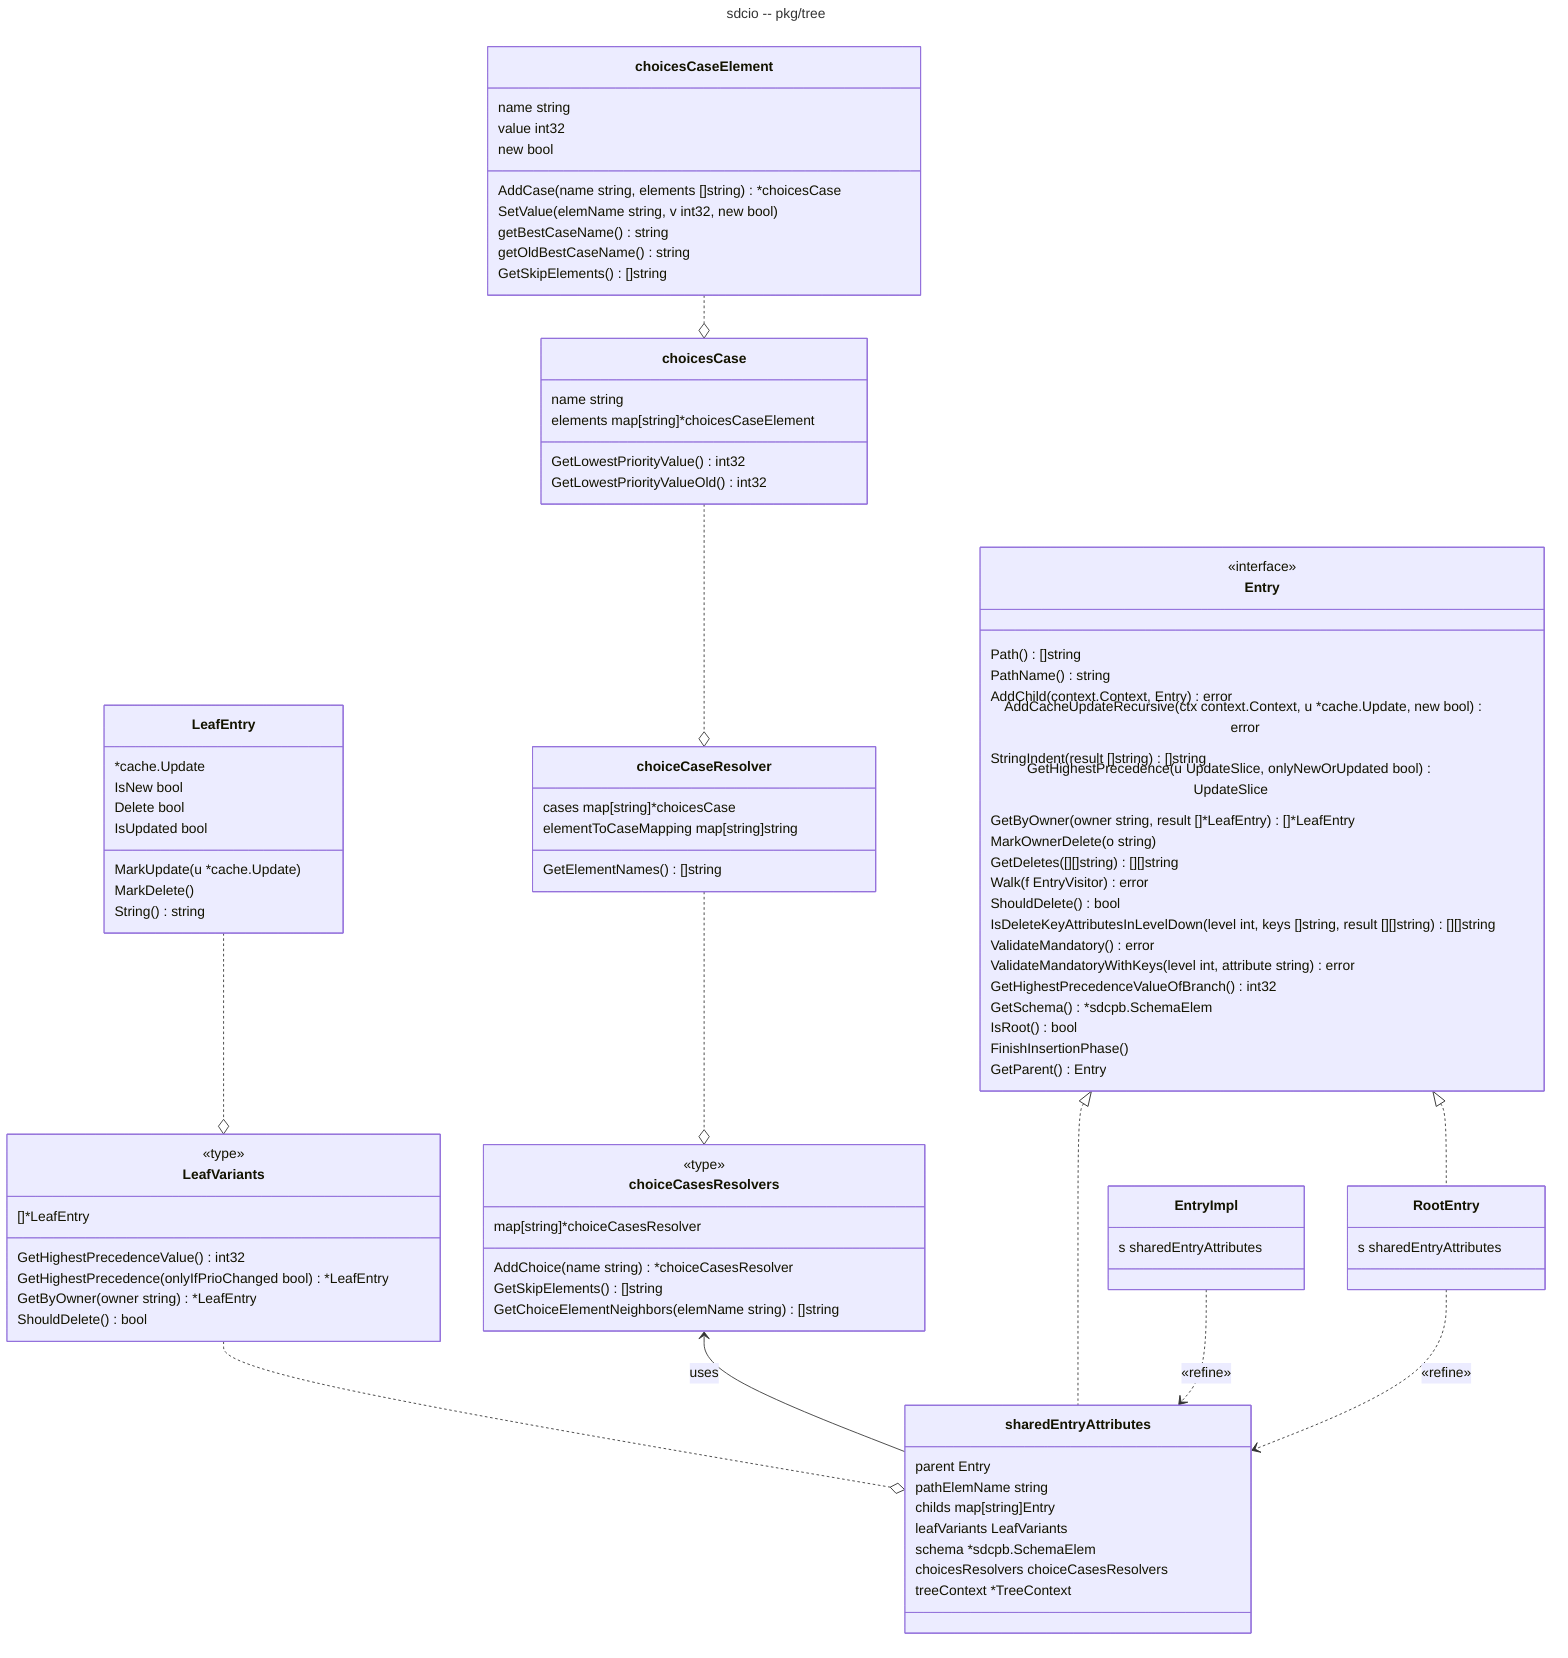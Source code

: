 ---
title: sdcio -- pkg/tree
---
classDiagram

    class sharedEntryAttributes {
        parent Entry
        pathElemName string
        childs map[string]Entry
        leafVariants LeafVariants
        schema *sdcpb.SchemaElem
        choicesResolvers choiceCasesResolvers
        treeContext *TreeContext
    }

    class Entry {
        <<interface>>
	    Path() []string
        PathName() string
        AddChild(context.Context, Entry) error
        AddCacheUpdateRecursive(ctx context.Context, u *cache.Update, new bool) error
        StringIndent(result []string) []string
        GetHighestPrecedence(u UpdateSlice, onlyNewOrUpdated bool) UpdateSlice
        GetByOwner(owner string, result []*LeafEntry) []*LeafEntry
        MarkOwnerDelete(o string)
        GetDeletes([][]string) [][]string
        Walk(f EntryVisitor) error
        ShouldDelete() bool
        IsDeleteKeyAttributesInLevelDown(level int, keys []string, result [][]string) [][]string
        ValidateMandatory() error
        ValidateMandatoryWithKeys(level int, attribute string) error
        GetHighestPrecedenceValueOfBranch() int32
        GetSchema() *sdcpb.SchemaElem
        IsRoot() bool
        FinishInsertionPhase()
        GetParent() Entry
    }

    class EntryImpl {
        s sharedEntryAttributes
    }

    class RootEntry {
        s sharedEntryAttributes
    }



    class LeafVariants {
        <<type>>
        []*LeafEntry

        GetHighestPrecedenceValue() int32
        GetHighestPrecedence(onlyIfPrioChanged bool) *LeafEntry
        GetByOwner(owner string) *LeafEntry
        ShouldDelete() bool
    }

    class LeafEntry {
        *cache.Update
        IsNew     bool
        Delete    bool
        IsUpdated bool
        MarkUpdate(u *cache.Update)
        MarkDelete()
        String() string
    }

    class choiceCasesResolvers {
        <<type>>
        map[string]*choiceCasesResolver

        AddChoice(name string) *choiceCasesResolver
        GetSkipElements() []string
        GetChoiceElementNeighbors(elemName string) []string
    }

    class choiceCaseResolver {
        cases                map[string]*choicesCase
	    elementToCaseMapping map[string]string

        GetElementNames() []string

    }

    class choicesCase {
        name     string
        elements map[string]*choicesCaseElement

        GetLowestPriorityValue() int32
        GetLowestPriorityValueOld() int32
    }

    class choicesCaseElement {
        name  string
        value int32
        new   bool

        AddCase(name string, elements []string) *choicesCase
        SetValue(elemName string, v int32, new bool)
        getBestCaseName() string
        getOldBestCaseName() string
        GetSkipElements() []string
    }

LeafEntry ..o LeafVariants

LeafVariants ..o sharedEntryAttributes 

choiceCaseResolver ..o choiceCasesResolvers

choiceCasesResolvers <-- sharedEntryAttributes : uses

choicesCase ..o  choiceCaseResolver 

choicesCaseElement ..o choicesCase


Entry <|.. RootEntry
Entry <|.. sharedEntryAttributes

EntryImpl ..> sharedEntryAttributes : «refine»
RootEntry ..> sharedEntryAttributes : «refine»